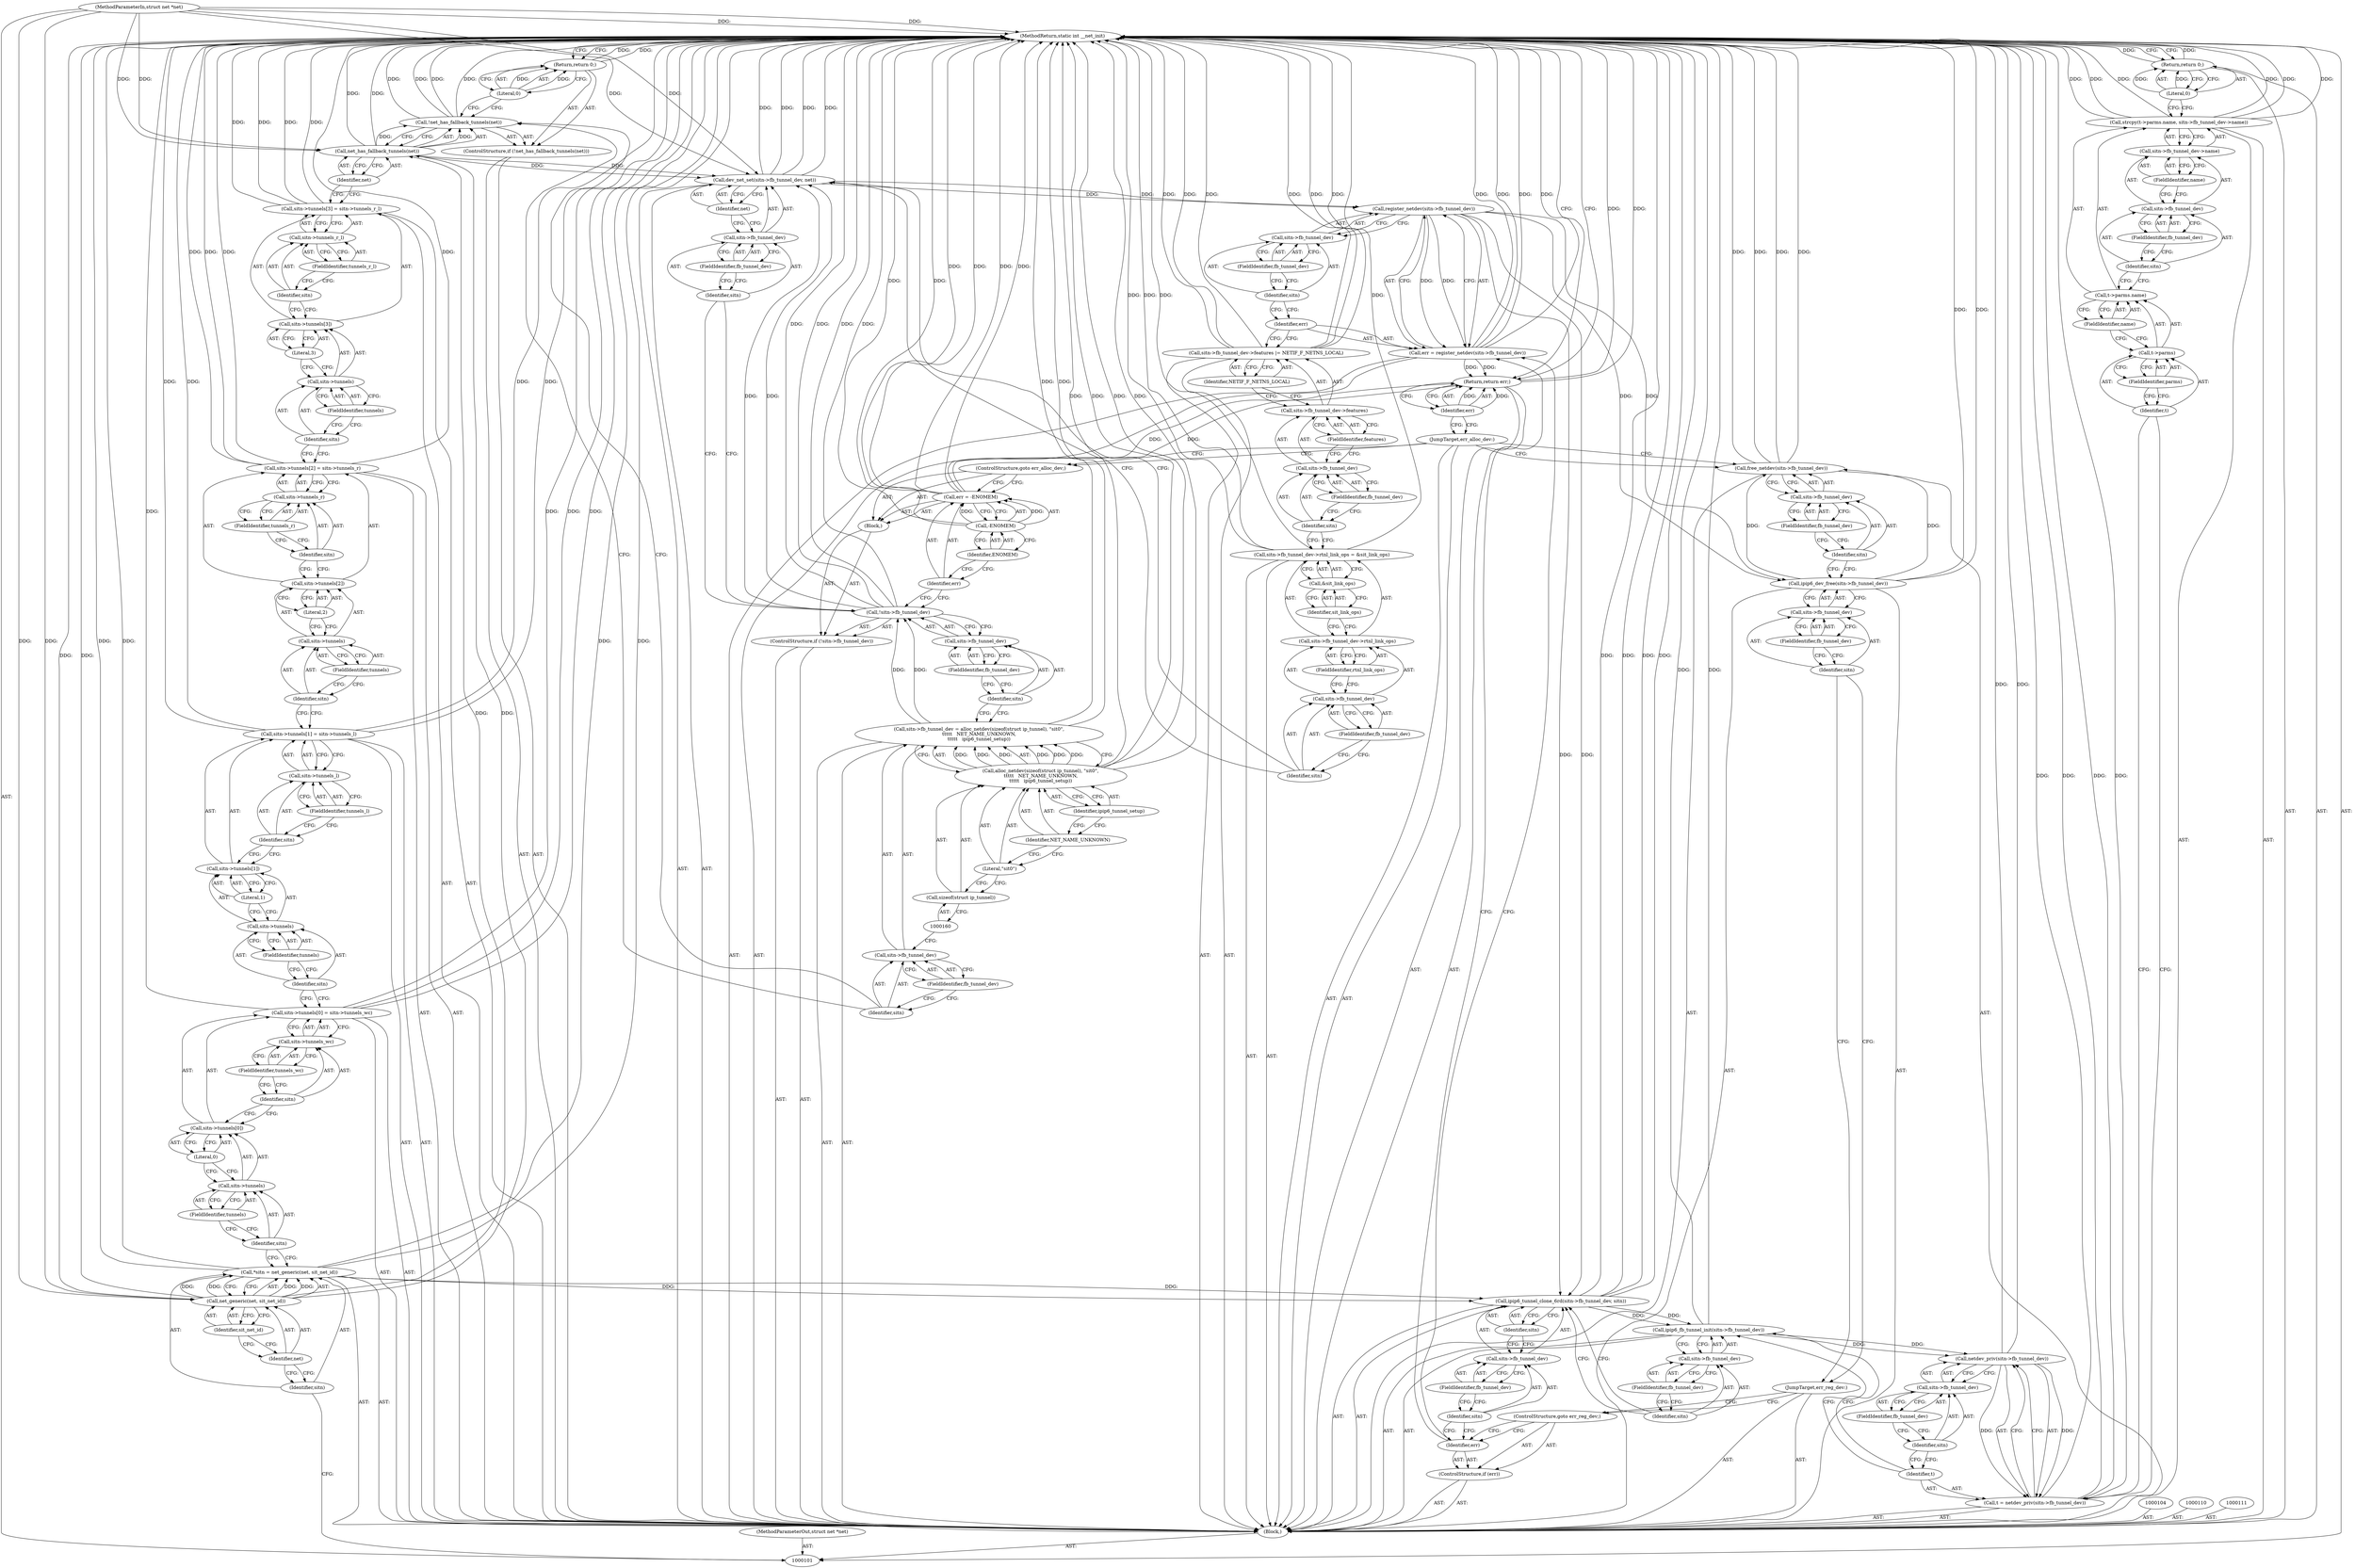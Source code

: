 digraph "0_linux_07f12b26e21ab359261bf75cfcb424fdc7daeb6d" {
"1000244" [label="(MethodReturn,static int __net_init)"];
"1000102" [label="(MethodParameterIn,struct net *net)"];
"1000346" [label="(MethodParameterOut,struct net *net)"];
"1000139" [label="(Call,sitn->tunnels[3] = sitn->tunnels_r_l)"];
"1000140" [label="(Call,sitn->tunnels[3])"];
"1000141" [label="(Call,sitn->tunnels)"];
"1000142" [label="(Identifier,sitn)"];
"1000144" [label="(Literal,3)"];
"1000145" [label="(Call,sitn->tunnels_r_l)"];
"1000146" [label="(Identifier,sitn)"];
"1000147" [label="(FieldIdentifier,tunnels_r_l)"];
"1000143" [label="(FieldIdentifier,tunnels)"];
"1000148" [label="(ControlStructure,if (!net_has_fallback_tunnels(net)))"];
"1000151" [label="(Identifier,net)"];
"1000149" [label="(Call,!net_has_fallback_tunnels(net))"];
"1000150" [label="(Call,net_has_fallback_tunnels(net))"];
"1000152" [label="(Return,return 0;)"];
"1000153" [label="(Literal,0)"];
"1000154" [label="(Call,sitn->fb_tunnel_dev = alloc_netdev(sizeof(struct ip_tunnel), \"sit0\",\n\t\t\t\t\t   NET_NAME_UNKNOWN,\n\t\t\t\t\t   ipip6_tunnel_setup))"];
"1000155" [label="(Call,sitn->fb_tunnel_dev)"];
"1000156" [label="(Identifier,sitn)"];
"1000158" [label="(Call,alloc_netdev(sizeof(struct ip_tunnel), \"sit0\",\n\t\t\t\t\t   NET_NAME_UNKNOWN,\n\t\t\t\t\t   ipip6_tunnel_setup))"];
"1000159" [label="(Call,sizeof(struct ip_tunnel))"];
"1000161" [label="(Literal,\"sit0\")"];
"1000157" [label="(FieldIdentifier,fb_tunnel_dev)"];
"1000162" [label="(Identifier,NET_NAME_UNKNOWN)"];
"1000163" [label="(Identifier,ipip6_tunnel_setup)"];
"1000164" [label="(ControlStructure,if (!sitn->fb_tunnel_dev))"];
"1000168" [label="(FieldIdentifier,fb_tunnel_dev)"];
"1000169" [label="(Block,)"];
"1000165" [label="(Call,!sitn->fb_tunnel_dev)"];
"1000166" [label="(Call,sitn->fb_tunnel_dev)"];
"1000167" [label="(Identifier,sitn)"];
"1000170" [label="(Call,err = -ENOMEM)"];
"1000171" [label="(Identifier,err)"];
"1000172" [label="(Call,-ENOMEM)"];
"1000173" [label="(Identifier,ENOMEM)"];
"1000103" [label="(Block,)"];
"1000174" [label="(ControlStructure,goto err_alloc_dev;)"];
"1000175" [label="(Call,dev_net_set(sitn->fb_tunnel_dev, net))"];
"1000176" [label="(Call,sitn->fb_tunnel_dev)"];
"1000177" [label="(Identifier,sitn)"];
"1000178" [label="(FieldIdentifier,fb_tunnel_dev)"];
"1000179" [label="(Identifier,net)"];
"1000180" [label="(Call,sitn->fb_tunnel_dev->rtnl_link_ops = &sit_link_ops)"];
"1000181" [label="(Call,sitn->fb_tunnel_dev->rtnl_link_ops)"];
"1000182" [label="(Call,sitn->fb_tunnel_dev)"];
"1000183" [label="(Identifier,sitn)"];
"1000185" [label="(FieldIdentifier,rtnl_link_ops)"];
"1000186" [label="(Call,&sit_link_ops)"];
"1000187" [label="(Identifier,sit_link_ops)"];
"1000184" [label="(FieldIdentifier,fb_tunnel_dev)"];
"1000188" [label="(Call,sitn->fb_tunnel_dev->features |= NETIF_F_NETNS_LOCAL)"];
"1000189" [label="(Call,sitn->fb_tunnel_dev->features)"];
"1000190" [label="(Call,sitn->fb_tunnel_dev)"];
"1000191" [label="(Identifier,sitn)"];
"1000193" [label="(FieldIdentifier,features)"];
"1000194" [label="(Identifier,NETIF_F_NETNS_LOCAL)"];
"1000192" [label="(FieldIdentifier,fb_tunnel_dev)"];
"1000195" [label="(Call,err = register_netdev(sitn->fb_tunnel_dev))"];
"1000196" [label="(Identifier,err)"];
"1000198" [label="(Call,sitn->fb_tunnel_dev)"];
"1000199" [label="(Identifier,sitn)"];
"1000200" [label="(FieldIdentifier,fb_tunnel_dev)"];
"1000197" [label="(Call,register_netdev(sitn->fb_tunnel_dev))"];
"1000105" [label="(Call,*sitn = net_generic(net, sit_net_id))"];
"1000106" [label="(Identifier,sitn)"];
"1000107" [label="(Call,net_generic(net, sit_net_id))"];
"1000108" [label="(Identifier,net)"];
"1000109" [label="(Identifier,sit_net_id)"];
"1000201" [label="(ControlStructure,if (err))"];
"1000202" [label="(Identifier,err)"];
"1000203" [label="(ControlStructure,goto err_reg_dev;)"];
"1000204" [label="(Call,ipip6_tunnel_clone_6rd(sitn->fb_tunnel_dev, sitn))"];
"1000205" [label="(Call,sitn->fb_tunnel_dev)"];
"1000206" [label="(Identifier,sitn)"];
"1000207" [label="(FieldIdentifier,fb_tunnel_dev)"];
"1000208" [label="(Identifier,sitn)"];
"1000209" [label="(Call,ipip6_fb_tunnel_init(sitn->fb_tunnel_dev))"];
"1000210" [label="(Call,sitn->fb_tunnel_dev)"];
"1000211" [label="(Identifier,sitn)"];
"1000212" [label="(FieldIdentifier,fb_tunnel_dev)"];
"1000213" [label="(Call,t = netdev_priv(sitn->fb_tunnel_dev))"];
"1000214" [label="(Identifier,t)"];
"1000216" [label="(Call,sitn->fb_tunnel_dev)"];
"1000217" [label="(Identifier,sitn)"];
"1000218" [label="(FieldIdentifier,fb_tunnel_dev)"];
"1000215" [label="(Call,netdev_priv(sitn->fb_tunnel_dev))"];
"1000219" [label="(Call,strcpy(t->parms.name, sitn->fb_tunnel_dev->name))"];
"1000223" [label="(FieldIdentifier,parms)"];
"1000224" [label="(FieldIdentifier,name)"];
"1000225" [label="(Call,sitn->fb_tunnel_dev->name)"];
"1000226" [label="(Call,sitn->fb_tunnel_dev)"];
"1000227" [label="(Identifier,sitn)"];
"1000228" [label="(FieldIdentifier,fb_tunnel_dev)"];
"1000229" [label="(FieldIdentifier,name)"];
"1000220" [label="(Call,t->parms.name)"];
"1000221" [label="(Call,t->parms)"];
"1000222" [label="(Identifier,t)"];
"1000230" [label="(Return,return 0;)"];
"1000231" [label="(Literal,0)"];
"1000232" [label="(JumpTarget,err_reg_dev:)"];
"1000234" [label="(Call,sitn->fb_tunnel_dev)"];
"1000235" [label="(Identifier,sitn)"];
"1000233" [label="(Call,ipip6_dev_free(sitn->fb_tunnel_dev))"];
"1000236" [label="(FieldIdentifier,fb_tunnel_dev)"];
"1000237" [label="(Call,free_netdev(sitn->fb_tunnel_dev))"];
"1000238" [label="(Call,sitn->fb_tunnel_dev)"];
"1000239" [label="(Identifier,sitn)"];
"1000240" [label="(FieldIdentifier,fb_tunnel_dev)"];
"1000241" [label="(JumpTarget,err_alloc_dev:)"];
"1000242" [label="(Return,return err;)"];
"1000243" [label="(Identifier,err)"];
"1000112" [label="(Call,sitn->tunnels[0] = sitn->tunnels_wc)"];
"1000113" [label="(Call,sitn->tunnels[0])"];
"1000114" [label="(Call,sitn->tunnels)"];
"1000115" [label="(Identifier,sitn)"];
"1000117" [label="(Literal,0)"];
"1000118" [label="(Call,sitn->tunnels_wc)"];
"1000119" [label="(Identifier,sitn)"];
"1000120" [label="(FieldIdentifier,tunnels_wc)"];
"1000116" [label="(FieldIdentifier,tunnels)"];
"1000121" [label="(Call,sitn->tunnels[1] = sitn->tunnels_l)"];
"1000122" [label="(Call,sitn->tunnels[1])"];
"1000123" [label="(Call,sitn->tunnels)"];
"1000124" [label="(Identifier,sitn)"];
"1000126" [label="(Literal,1)"];
"1000127" [label="(Call,sitn->tunnels_l)"];
"1000128" [label="(Identifier,sitn)"];
"1000129" [label="(FieldIdentifier,tunnels_l)"];
"1000125" [label="(FieldIdentifier,tunnels)"];
"1000130" [label="(Call,sitn->tunnels[2] = sitn->tunnels_r)"];
"1000131" [label="(Call,sitn->tunnels[2])"];
"1000132" [label="(Call,sitn->tunnels)"];
"1000133" [label="(Identifier,sitn)"];
"1000135" [label="(Literal,2)"];
"1000136" [label="(Call,sitn->tunnels_r)"];
"1000137" [label="(Identifier,sitn)"];
"1000138" [label="(FieldIdentifier,tunnels_r)"];
"1000134" [label="(FieldIdentifier,tunnels)"];
"1000244" -> "1000101"  [label="AST: "];
"1000244" -> "1000152"  [label="CFG: "];
"1000244" -> "1000230"  [label="CFG: "];
"1000244" -> "1000242"  [label="CFG: "];
"1000188" -> "1000244"  [label="DDG: "];
"1000188" -> "1000244"  [label="DDG: "];
"1000188" -> "1000244"  [label="DDG: "];
"1000215" -> "1000244"  [label="DDG: "];
"1000175" -> "1000244"  [label="DDG: "];
"1000175" -> "1000244"  [label="DDG: "];
"1000154" -> "1000244"  [label="DDG: "];
"1000180" -> "1000244"  [label="DDG: "];
"1000180" -> "1000244"  [label="DDG: "];
"1000121" -> "1000244"  [label="DDG: "];
"1000121" -> "1000244"  [label="DDG: "];
"1000112" -> "1000244"  [label="DDG: "];
"1000112" -> "1000244"  [label="DDG: "];
"1000195" -> "1000244"  [label="DDG: "];
"1000195" -> "1000244"  [label="DDG: "];
"1000170" -> "1000244"  [label="DDG: "];
"1000170" -> "1000244"  [label="DDG: "];
"1000219" -> "1000244"  [label="DDG: "];
"1000219" -> "1000244"  [label="DDG: "];
"1000219" -> "1000244"  [label="DDG: "];
"1000237" -> "1000244"  [label="DDG: "];
"1000237" -> "1000244"  [label="DDG: "];
"1000209" -> "1000244"  [label="DDG: "];
"1000105" -> "1000244"  [label="DDG: "];
"1000105" -> "1000244"  [label="DDG: "];
"1000150" -> "1000244"  [label="DDG: "];
"1000233" -> "1000244"  [label="DDG: "];
"1000213" -> "1000244"  [label="DDG: "];
"1000213" -> "1000244"  [label="DDG: "];
"1000165" -> "1000244"  [label="DDG: "];
"1000165" -> "1000244"  [label="DDG: "];
"1000139" -> "1000244"  [label="DDG: "];
"1000139" -> "1000244"  [label="DDG: "];
"1000204" -> "1000244"  [label="DDG: "];
"1000204" -> "1000244"  [label="DDG: "];
"1000149" -> "1000244"  [label="DDG: "];
"1000149" -> "1000244"  [label="DDG: "];
"1000102" -> "1000244"  [label="DDG: "];
"1000172" -> "1000244"  [label="DDG: "];
"1000130" -> "1000244"  [label="DDG: "];
"1000130" -> "1000244"  [label="DDG: "];
"1000158" -> "1000244"  [label="DDG: "];
"1000158" -> "1000244"  [label="DDG: "];
"1000107" -> "1000244"  [label="DDG: "];
"1000230" -> "1000244"  [label="DDG: "];
"1000152" -> "1000244"  [label="DDG: "];
"1000242" -> "1000244"  [label="DDG: "];
"1000102" -> "1000101"  [label="AST: "];
"1000102" -> "1000244"  [label="DDG: "];
"1000102" -> "1000107"  [label="DDG: "];
"1000102" -> "1000150"  [label="DDG: "];
"1000102" -> "1000175"  [label="DDG: "];
"1000346" -> "1000101"  [label="AST: "];
"1000139" -> "1000103"  [label="AST: "];
"1000139" -> "1000145"  [label="CFG: "];
"1000140" -> "1000139"  [label="AST: "];
"1000145" -> "1000139"  [label="AST: "];
"1000151" -> "1000139"  [label="CFG: "];
"1000139" -> "1000244"  [label="DDG: "];
"1000139" -> "1000244"  [label="DDG: "];
"1000140" -> "1000139"  [label="AST: "];
"1000140" -> "1000144"  [label="CFG: "];
"1000141" -> "1000140"  [label="AST: "];
"1000144" -> "1000140"  [label="AST: "];
"1000146" -> "1000140"  [label="CFG: "];
"1000141" -> "1000140"  [label="AST: "];
"1000141" -> "1000143"  [label="CFG: "];
"1000142" -> "1000141"  [label="AST: "];
"1000143" -> "1000141"  [label="AST: "];
"1000144" -> "1000141"  [label="CFG: "];
"1000142" -> "1000141"  [label="AST: "];
"1000142" -> "1000130"  [label="CFG: "];
"1000143" -> "1000142"  [label="CFG: "];
"1000144" -> "1000140"  [label="AST: "];
"1000144" -> "1000141"  [label="CFG: "];
"1000140" -> "1000144"  [label="CFG: "];
"1000145" -> "1000139"  [label="AST: "];
"1000145" -> "1000147"  [label="CFG: "];
"1000146" -> "1000145"  [label="AST: "];
"1000147" -> "1000145"  [label="AST: "];
"1000139" -> "1000145"  [label="CFG: "];
"1000146" -> "1000145"  [label="AST: "];
"1000146" -> "1000140"  [label="CFG: "];
"1000147" -> "1000146"  [label="CFG: "];
"1000147" -> "1000145"  [label="AST: "];
"1000147" -> "1000146"  [label="CFG: "];
"1000145" -> "1000147"  [label="CFG: "];
"1000143" -> "1000141"  [label="AST: "];
"1000143" -> "1000142"  [label="CFG: "];
"1000141" -> "1000143"  [label="CFG: "];
"1000148" -> "1000103"  [label="AST: "];
"1000149" -> "1000148"  [label="AST: "];
"1000152" -> "1000148"  [label="AST: "];
"1000151" -> "1000150"  [label="AST: "];
"1000151" -> "1000139"  [label="CFG: "];
"1000150" -> "1000151"  [label="CFG: "];
"1000149" -> "1000148"  [label="AST: "];
"1000149" -> "1000150"  [label="CFG: "];
"1000150" -> "1000149"  [label="AST: "];
"1000153" -> "1000149"  [label="CFG: "];
"1000156" -> "1000149"  [label="CFG: "];
"1000149" -> "1000244"  [label="DDG: "];
"1000149" -> "1000244"  [label="DDG: "];
"1000150" -> "1000149"  [label="DDG: "];
"1000150" -> "1000149"  [label="AST: "];
"1000150" -> "1000151"  [label="CFG: "];
"1000151" -> "1000150"  [label="AST: "];
"1000149" -> "1000150"  [label="CFG: "];
"1000150" -> "1000244"  [label="DDG: "];
"1000150" -> "1000149"  [label="DDG: "];
"1000107" -> "1000150"  [label="DDG: "];
"1000102" -> "1000150"  [label="DDG: "];
"1000150" -> "1000175"  [label="DDG: "];
"1000152" -> "1000148"  [label="AST: "];
"1000152" -> "1000153"  [label="CFG: "];
"1000153" -> "1000152"  [label="AST: "];
"1000244" -> "1000152"  [label="CFG: "];
"1000152" -> "1000244"  [label="DDG: "];
"1000153" -> "1000152"  [label="DDG: "];
"1000153" -> "1000152"  [label="AST: "];
"1000153" -> "1000149"  [label="CFG: "];
"1000152" -> "1000153"  [label="CFG: "];
"1000153" -> "1000152"  [label="DDG: "];
"1000154" -> "1000103"  [label="AST: "];
"1000154" -> "1000158"  [label="CFG: "];
"1000155" -> "1000154"  [label="AST: "];
"1000158" -> "1000154"  [label="AST: "];
"1000167" -> "1000154"  [label="CFG: "];
"1000154" -> "1000244"  [label="DDG: "];
"1000158" -> "1000154"  [label="DDG: "];
"1000158" -> "1000154"  [label="DDG: "];
"1000158" -> "1000154"  [label="DDG: "];
"1000154" -> "1000165"  [label="DDG: "];
"1000155" -> "1000154"  [label="AST: "];
"1000155" -> "1000157"  [label="CFG: "];
"1000156" -> "1000155"  [label="AST: "];
"1000157" -> "1000155"  [label="AST: "];
"1000160" -> "1000155"  [label="CFG: "];
"1000156" -> "1000155"  [label="AST: "];
"1000156" -> "1000149"  [label="CFG: "];
"1000157" -> "1000156"  [label="CFG: "];
"1000158" -> "1000154"  [label="AST: "];
"1000158" -> "1000163"  [label="CFG: "];
"1000159" -> "1000158"  [label="AST: "];
"1000161" -> "1000158"  [label="AST: "];
"1000162" -> "1000158"  [label="AST: "];
"1000163" -> "1000158"  [label="AST: "];
"1000154" -> "1000158"  [label="CFG: "];
"1000158" -> "1000244"  [label="DDG: "];
"1000158" -> "1000244"  [label="DDG: "];
"1000158" -> "1000154"  [label="DDG: "];
"1000158" -> "1000154"  [label="DDG: "];
"1000158" -> "1000154"  [label="DDG: "];
"1000159" -> "1000158"  [label="AST: "];
"1000159" -> "1000160"  [label="CFG: "];
"1000160" -> "1000159"  [label="AST: "];
"1000161" -> "1000159"  [label="CFG: "];
"1000161" -> "1000158"  [label="AST: "];
"1000161" -> "1000159"  [label="CFG: "];
"1000162" -> "1000161"  [label="CFG: "];
"1000157" -> "1000155"  [label="AST: "];
"1000157" -> "1000156"  [label="CFG: "];
"1000155" -> "1000157"  [label="CFG: "];
"1000162" -> "1000158"  [label="AST: "];
"1000162" -> "1000161"  [label="CFG: "];
"1000163" -> "1000162"  [label="CFG: "];
"1000163" -> "1000158"  [label="AST: "];
"1000163" -> "1000162"  [label="CFG: "];
"1000158" -> "1000163"  [label="CFG: "];
"1000164" -> "1000103"  [label="AST: "];
"1000165" -> "1000164"  [label="AST: "];
"1000169" -> "1000164"  [label="AST: "];
"1000168" -> "1000166"  [label="AST: "];
"1000168" -> "1000167"  [label="CFG: "];
"1000166" -> "1000168"  [label="CFG: "];
"1000169" -> "1000164"  [label="AST: "];
"1000170" -> "1000169"  [label="AST: "];
"1000174" -> "1000169"  [label="AST: "];
"1000165" -> "1000164"  [label="AST: "];
"1000165" -> "1000166"  [label="CFG: "];
"1000166" -> "1000165"  [label="AST: "];
"1000171" -> "1000165"  [label="CFG: "];
"1000177" -> "1000165"  [label="CFG: "];
"1000165" -> "1000244"  [label="DDG: "];
"1000165" -> "1000244"  [label="DDG: "];
"1000154" -> "1000165"  [label="DDG: "];
"1000165" -> "1000175"  [label="DDG: "];
"1000166" -> "1000165"  [label="AST: "];
"1000166" -> "1000168"  [label="CFG: "];
"1000167" -> "1000166"  [label="AST: "];
"1000168" -> "1000166"  [label="AST: "];
"1000165" -> "1000166"  [label="CFG: "];
"1000167" -> "1000166"  [label="AST: "];
"1000167" -> "1000154"  [label="CFG: "];
"1000168" -> "1000167"  [label="CFG: "];
"1000170" -> "1000169"  [label="AST: "];
"1000170" -> "1000172"  [label="CFG: "];
"1000171" -> "1000170"  [label="AST: "];
"1000172" -> "1000170"  [label="AST: "];
"1000174" -> "1000170"  [label="CFG: "];
"1000170" -> "1000244"  [label="DDG: "];
"1000170" -> "1000244"  [label="DDG: "];
"1000172" -> "1000170"  [label="DDG: "];
"1000170" -> "1000242"  [label="DDG: "];
"1000171" -> "1000170"  [label="AST: "];
"1000171" -> "1000165"  [label="CFG: "];
"1000173" -> "1000171"  [label="CFG: "];
"1000172" -> "1000170"  [label="AST: "];
"1000172" -> "1000173"  [label="CFG: "];
"1000173" -> "1000172"  [label="AST: "];
"1000170" -> "1000172"  [label="CFG: "];
"1000172" -> "1000244"  [label="DDG: "];
"1000172" -> "1000170"  [label="DDG: "];
"1000173" -> "1000172"  [label="AST: "];
"1000173" -> "1000171"  [label="CFG: "];
"1000172" -> "1000173"  [label="CFG: "];
"1000103" -> "1000101"  [label="AST: "];
"1000104" -> "1000103"  [label="AST: "];
"1000105" -> "1000103"  [label="AST: "];
"1000110" -> "1000103"  [label="AST: "];
"1000111" -> "1000103"  [label="AST: "];
"1000112" -> "1000103"  [label="AST: "];
"1000121" -> "1000103"  [label="AST: "];
"1000130" -> "1000103"  [label="AST: "];
"1000139" -> "1000103"  [label="AST: "];
"1000148" -> "1000103"  [label="AST: "];
"1000154" -> "1000103"  [label="AST: "];
"1000164" -> "1000103"  [label="AST: "];
"1000175" -> "1000103"  [label="AST: "];
"1000180" -> "1000103"  [label="AST: "];
"1000188" -> "1000103"  [label="AST: "];
"1000195" -> "1000103"  [label="AST: "];
"1000201" -> "1000103"  [label="AST: "];
"1000204" -> "1000103"  [label="AST: "];
"1000209" -> "1000103"  [label="AST: "];
"1000213" -> "1000103"  [label="AST: "];
"1000219" -> "1000103"  [label="AST: "];
"1000230" -> "1000103"  [label="AST: "];
"1000232" -> "1000103"  [label="AST: "];
"1000233" -> "1000103"  [label="AST: "];
"1000237" -> "1000103"  [label="AST: "];
"1000241" -> "1000103"  [label="AST: "];
"1000242" -> "1000103"  [label="AST: "];
"1000174" -> "1000169"  [label="AST: "];
"1000174" -> "1000170"  [label="CFG: "];
"1000241" -> "1000174"  [label="CFG: "];
"1000175" -> "1000103"  [label="AST: "];
"1000175" -> "1000179"  [label="CFG: "];
"1000176" -> "1000175"  [label="AST: "];
"1000179" -> "1000175"  [label="AST: "];
"1000183" -> "1000175"  [label="CFG: "];
"1000175" -> "1000244"  [label="DDG: "];
"1000175" -> "1000244"  [label="DDG: "];
"1000165" -> "1000175"  [label="DDG: "];
"1000150" -> "1000175"  [label="DDG: "];
"1000102" -> "1000175"  [label="DDG: "];
"1000175" -> "1000197"  [label="DDG: "];
"1000176" -> "1000175"  [label="AST: "];
"1000176" -> "1000178"  [label="CFG: "];
"1000177" -> "1000176"  [label="AST: "];
"1000178" -> "1000176"  [label="AST: "];
"1000179" -> "1000176"  [label="CFG: "];
"1000177" -> "1000176"  [label="AST: "];
"1000177" -> "1000165"  [label="CFG: "];
"1000178" -> "1000177"  [label="CFG: "];
"1000178" -> "1000176"  [label="AST: "];
"1000178" -> "1000177"  [label="CFG: "];
"1000176" -> "1000178"  [label="CFG: "];
"1000179" -> "1000175"  [label="AST: "];
"1000179" -> "1000176"  [label="CFG: "];
"1000175" -> "1000179"  [label="CFG: "];
"1000180" -> "1000103"  [label="AST: "];
"1000180" -> "1000186"  [label="CFG: "];
"1000181" -> "1000180"  [label="AST: "];
"1000186" -> "1000180"  [label="AST: "];
"1000191" -> "1000180"  [label="CFG: "];
"1000180" -> "1000244"  [label="DDG: "];
"1000180" -> "1000244"  [label="DDG: "];
"1000181" -> "1000180"  [label="AST: "];
"1000181" -> "1000185"  [label="CFG: "];
"1000182" -> "1000181"  [label="AST: "];
"1000185" -> "1000181"  [label="AST: "];
"1000187" -> "1000181"  [label="CFG: "];
"1000182" -> "1000181"  [label="AST: "];
"1000182" -> "1000184"  [label="CFG: "];
"1000183" -> "1000182"  [label="AST: "];
"1000184" -> "1000182"  [label="AST: "];
"1000185" -> "1000182"  [label="CFG: "];
"1000183" -> "1000182"  [label="AST: "];
"1000183" -> "1000175"  [label="CFG: "];
"1000184" -> "1000183"  [label="CFG: "];
"1000185" -> "1000181"  [label="AST: "];
"1000185" -> "1000182"  [label="CFG: "];
"1000181" -> "1000185"  [label="CFG: "];
"1000186" -> "1000180"  [label="AST: "];
"1000186" -> "1000187"  [label="CFG: "];
"1000187" -> "1000186"  [label="AST: "];
"1000180" -> "1000186"  [label="CFG: "];
"1000187" -> "1000186"  [label="AST: "];
"1000187" -> "1000181"  [label="CFG: "];
"1000186" -> "1000187"  [label="CFG: "];
"1000184" -> "1000182"  [label="AST: "];
"1000184" -> "1000183"  [label="CFG: "];
"1000182" -> "1000184"  [label="CFG: "];
"1000188" -> "1000103"  [label="AST: "];
"1000188" -> "1000194"  [label="CFG: "];
"1000189" -> "1000188"  [label="AST: "];
"1000194" -> "1000188"  [label="AST: "];
"1000196" -> "1000188"  [label="CFG: "];
"1000188" -> "1000244"  [label="DDG: "];
"1000188" -> "1000244"  [label="DDG: "];
"1000188" -> "1000244"  [label="DDG: "];
"1000189" -> "1000188"  [label="AST: "];
"1000189" -> "1000193"  [label="CFG: "];
"1000190" -> "1000189"  [label="AST: "];
"1000193" -> "1000189"  [label="AST: "];
"1000194" -> "1000189"  [label="CFG: "];
"1000190" -> "1000189"  [label="AST: "];
"1000190" -> "1000192"  [label="CFG: "];
"1000191" -> "1000190"  [label="AST: "];
"1000192" -> "1000190"  [label="AST: "];
"1000193" -> "1000190"  [label="CFG: "];
"1000191" -> "1000190"  [label="AST: "];
"1000191" -> "1000180"  [label="CFG: "];
"1000192" -> "1000191"  [label="CFG: "];
"1000193" -> "1000189"  [label="AST: "];
"1000193" -> "1000190"  [label="CFG: "];
"1000189" -> "1000193"  [label="CFG: "];
"1000194" -> "1000188"  [label="AST: "];
"1000194" -> "1000189"  [label="CFG: "];
"1000188" -> "1000194"  [label="CFG: "];
"1000192" -> "1000190"  [label="AST: "];
"1000192" -> "1000191"  [label="CFG: "];
"1000190" -> "1000192"  [label="CFG: "];
"1000195" -> "1000103"  [label="AST: "];
"1000195" -> "1000197"  [label="CFG: "];
"1000196" -> "1000195"  [label="AST: "];
"1000197" -> "1000195"  [label="AST: "];
"1000202" -> "1000195"  [label="CFG: "];
"1000195" -> "1000244"  [label="DDG: "];
"1000195" -> "1000244"  [label="DDG: "];
"1000197" -> "1000195"  [label="DDG: "];
"1000195" -> "1000242"  [label="DDG: "];
"1000196" -> "1000195"  [label="AST: "];
"1000196" -> "1000188"  [label="CFG: "];
"1000199" -> "1000196"  [label="CFG: "];
"1000198" -> "1000197"  [label="AST: "];
"1000198" -> "1000200"  [label="CFG: "];
"1000199" -> "1000198"  [label="AST: "];
"1000200" -> "1000198"  [label="AST: "];
"1000197" -> "1000198"  [label="CFG: "];
"1000199" -> "1000198"  [label="AST: "];
"1000199" -> "1000196"  [label="CFG: "];
"1000200" -> "1000199"  [label="CFG: "];
"1000200" -> "1000198"  [label="AST: "];
"1000200" -> "1000199"  [label="CFG: "];
"1000198" -> "1000200"  [label="CFG: "];
"1000197" -> "1000195"  [label="AST: "];
"1000197" -> "1000198"  [label="CFG: "];
"1000198" -> "1000197"  [label="AST: "];
"1000195" -> "1000197"  [label="CFG: "];
"1000197" -> "1000195"  [label="DDG: "];
"1000175" -> "1000197"  [label="DDG: "];
"1000197" -> "1000204"  [label="DDG: "];
"1000197" -> "1000233"  [label="DDG: "];
"1000105" -> "1000103"  [label="AST: "];
"1000105" -> "1000107"  [label="CFG: "];
"1000106" -> "1000105"  [label="AST: "];
"1000107" -> "1000105"  [label="AST: "];
"1000115" -> "1000105"  [label="CFG: "];
"1000105" -> "1000244"  [label="DDG: "];
"1000105" -> "1000244"  [label="DDG: "];
"1000107" -> "1000105"  [label="DDG: "];
"1000107" -> "1000105"  [label="DDG: "];
"1000105" -> "1000204"  [label="DDG: "];
"1000106" -> "1000105"  [label="AST: "];
"1000106" -> "1000101"  [label="CFG: "];
"1000108" -> "1000106"  [label="CFG: "];
"1000107" -> "1000105"  [label="AST: "];
"1000107" -> "1000109"  [label="CFG: "];
"1000108" -> "1000107"  [label="AST: "];
"1000109" -> "1000107"  [label="AST: "];
"1000105" -> "1000107"  [label="CFG: "];
"1000107" -> "1000244"  [label="DDG: "];
"1000107" -> "1000105"  [label="DDG: "];
"1000107" -> "1000105"  [label="DDG: "];
"1000102" -> "1000107"  [label="DDG: "];
"1000107" -> "1000150"  [label="DDG: "];
"1000108" -> "1000107"  [label="AST: "];
"1000108" -> "1000106"  [label="CFG: "];
"1000109" -> "1000108"  [label="CFG: "];
"1000109" -> "1000107"  [label="AST: "];
"1000109" -> "1000108"  [label="CFG: "];
"1000107" -> "1000109"  [label="CFG: "];
"1000201" -> "1000103"  [label="AST: "];
"1000202" -> "1000201"  [label="AST: "];
"1000203" -> "1000201"  [label="AST: "];
"1000202" -> "1000201"  [label="AST: "];
"1000202" -> "1000195"  [label="CFG: "];
"1000203" -> "1000202"  [label="CFG: "];
"1000206" -> "1000202"  [label="CFG: "];
"1000203" -> "1000201"  [label="AST: "];
"1000203" -> "1000202"  [label="CFG: "];
"1000232" -> "1000203"  [label="CFG: "];
"1000204" -> "1000103"  [label="AST: "];
"1000204" -> "1000208"  [label="CFG: "];
"1000205" -> "1000204"  [label="AST: "];
"1000208" -> "1000204"  [label="AST: "];
"1000211" -> "1000204"  [label="CFG: "];
"1000204" -> "1000244"  [label="DDG: "];
"1000204" -> "1000244"  [label="DDG: "];
"1000197" -> "1000204"  [label="DDG: "];
"1000105" -> "1000204"  [label="DDG: "];
"1000204" -> "1000209"  [label="DDG: "];
"1000205" -> "1000204"  [label="AST: "];
"1000205" -> "1000207"  [label="CFG: "];
"1000206" -> "1000205"  [label="AST: "];
"1000207" -> "1000205"  [label="AST: "];
"1000208" -> "1000205"  [label="CFG: "];
"1000206" -> "1000205"  [label="AST: "];
"1000206" -> "1000202"  [label="CFG: "];
"1000207" -> "1000206"  [label="CFG: "];
"1000207" -> "1000205"  [label="AST: "];
"1000207" -> "1000206"  [label="CFG: "];
"1000205" -> "1000207"  [label="CFG: "];
"1000208" -> "1000204"  [label="AST: "];
"1000208" -> "1000205"  [label="CFG: "];
"1000204" -> "1000208"  [label="CFG: "];
"1000209" -> "1000103"  [label="AST: "];
"1000209" -> "1000210"  [label="CFG: "];
"1000210" -> "1000209"  [label="AST: "];
"1000214" -> "1000209"  [label="CFG: "];
"1000209" -> "1000244"  [label="DDG: "];
"1000204" -> "1000209"  [label="DDG: "];
"1000209" -> "1000215"  [label="DDG: "];
"1000210" -> "1000209"  [label="AST: "];
"1000210" -> "1000212"  [label="CFG: "];
"1000211" -> "1000210"  [label="AST: "];
"1000212" -> "1000210"  [label="AST: "];
"1000209" -> "1000210"  [label="CFG: "];
"1000211" -> "1000210"  [label="AST: "];
"1000211" -> "1000204"  [label="CFG: "];
"1000212" -> "1000211"  [label="CFG: "];
"1000212" -> "1000210"  [label="AST: "];
"1000212" -> "1000211"  [label="CFG: "];
"1000210" -> "1000212"  [label="CFG: "];
"1000213" -> "1000103"  [label="AST: "];
"1000213" -> "1000215"  [label="CFG: "];
"1000214" -> "1000213"  [label="AST: "];
"1000215" -> "1000213"  [label="AST: "];
"1000222" -> "1000213"  [label="CFG: "];
"1000213" -> "1000244"  [label="DDG: "];
"1000213" -> "1000244"  [label="DDG: "];
"1000215" -> "1000213"  [label="DDG: "];
"1000214" -> "1000213"  [label="AST: "];
"1000214" -> "1000209"  [label="CFG: "];
"1000217" -> "1000214"  [label="CFG: "];
"1000216" -> "1000215"  [label="AST: "];
"1000216" -> "1000218"  [label="CFG: "];
"1000217" -> "1000216"  [label="AST: "];
"1000218" -> "1000216"  [label="AST: "];
"1000215" -> "1000216"  [label="CFG: "];
"1000217" -> "1000216"  [label="AST: "];
"1000217" -> "1000214"  [label="CFG: "];
"1000218" -> "1000217"  [label="CFG: "];
"1000218" -> "1000216"  [label="AST: "];
"1000218" -> "1000217"  [label="CFG: "];
"1000216" -> "1000218"  [label="CFG: "];
"1000215" -> "1000213"  [label="AST: "];
"1000215" -> "1000216"  [label="CFG: "];
"1000216" -> "1000215"  [label="AST: "];
"1000213" -> "1000215"  [label="CFG: "];
"1000215" -> "1000244"  [label="DDG: "];
"1000215" -> "1000213"  [label="DDG: "];
"1000209" -> "1000215"  [label="DDG: "];
"1000219" -> "1000103"  [label="AST: "];
"1000219" -> "1000225"  [label="CFG: "];
"1000220" -> "1000219"  [label="AST: "];
"1000225" -> "1000219"  [label="AST: "];
"1000231" -> "1000219"  [label="CFG: "];
"1000219" -> "1000244"  [label="DDG: "];
"1000219" -> "1000244"  [label="DDG: "];
"1000219" -> "1000244"  [label="DDG: "];
"1000223" -> "1000221"  [label="AST: "];
"1000223" -> "1000222"  [label="CFG: "];
"1000221" -> "1000223"  [label="CFG: "];
"1000224" -> "1000220"  [label="AST: "];
"1000224" -> "1000221"  [label="CFG: "];
"1000220" -> "1000224"  [label="CFG: "];
"1000225" -> "1000219"  [label="AST: "];
"1000225" -> "1000229"  [label="CFG: "];
"1000226" -> "1000225"  [label="AST: "];
"1000229" -> "1000225"  [label="AST: "];
"1000219" -> "1000225"  [label="CFG: "];
"1000226" -> "1000225"  [label="AST: "];
"1000226" -> "1000228"  [label="CFG: "];
"1000227" -> "1000226"  [label="AST: "];
"1000228" -> "1000226"  [label="AST: "];
"1000229" -> "1000226"  [label="CFG: "];
"1000227" -> "1000226"  [label="AST: "];
"1000227" -> "1000220"  [label="CFG: "];
"1000228" -> "1000227"  [label="CFG: "];
"1000228" -> "1000226"  [label="AST: "];
"1000228" -> "1000227"  [label="CFG: "];
"1000226" -> "1000228"  [label="CFG: "];
"1000229" -> "1000225"  [label="AST: "];
"1000229" -> "1000226"  [label="CFG: "];
"1000225" -> "1000229"  [label="CFG: "];
"1000220" -> "1000219"  [label="AST: "];
"1000220" -> "1000224"  [label="CFG: "];
"1000221" -> "1000220"  [label="AST: "];
"1000224" -> "1000220"  [label="AST: "];
"1000227" -> "1000220"  [label="CFG: "];
"1000221" -> "1000220"  [label="AST: "];
"1000221" -> "1000223"  [label="CFG: "];
"1000222" -> "1000221"  [label="AST: "];
"1000223" -> "1000221"  [label="AST: "];
"1000224" -> "1000221"  [label="CFG: "];
"1000222" -> "1000221"  [label="AST: "];
"1000222" -> "1000213"  [label="CFG: "];
"1000223" -> "1000222"  [label="CFG: "];
"1000230" -> "1000103"  [label="AST: "];
"1000230" -> "1000231"  [label="CFG: "];
"1000231" -> "1000230"  [label="AST: "];
"1000244" -> "1000230"  [label="CFG: "];
"1000230" -> "1000244"  [label="DDG: "];
"1000231" -> "1000230"  [label="DDG: "];
"1000231" -> "1000230"  [label="AST: "];
"1000231" -> "1000219"  [label="CFG: "];
"1000230" -> "1000231"  [label="CFG: "];
"1000231" -> "1000230"  [label="DDG: "];
"1000232" -> "1000103"  [label="AST: "];
"1000232" -> "1000203"  [label="CFG: "];
"1000235" -> "1000232"  [label="CFG: "];
"1000234" -> "1000233"  [label="AST: "];
"1000234" -> "1000236"  [label="CFG: "];
"1000235" -> "1000234"  [label="AST: "];
"1000236" -> "1000234"  [label="AST: "];
"1000233" -> "1000234"  [label="CFG: "];
"1000235" -> "1000234"  [label="AST: "];
"1000235" -> "1000232"  [label="CFG: "];
"1000236" -> "1000235"  [label="CFG: "];
"1000233" -> "1000103"  [label="AST: "];
"1000233" -> "1000234"  [label="CFG: "];
"1000234" -> "1000233"  [label="AST: "];
"1000239" -> "1000233"  [label="CFG: "];
"1000233" -> "1000244"  [label="DDG: "];
"1000197" -> "1000233"  [label="DDG: "];
"1000233" -> "1000237"  [label="DDG: "];
"1000236" -> "1000234"  [label="AST: "];
"1000236" -> "1000235"  [label="CFG: "];
"1000234" -> "1000236"  [label="CFG: "];
"1000237" -> "1000103"  [label="AST: "];
"1000237" -> "1000238"  [label="CFG: "];
"1000238" -> "1000237"  [label="AST: "];
"1000241" -> "1000237"  [label="CFG: "];
"1000237" -> "1000244"  [label="DDG: "];
"1000237" -> "1000244"  [label="DDG: "];
"1000233" -> "1000237"  [label="DDG: "];
"1000238" -> "1000237"  [label="AST: "];
"1000238" -> "1000240"  [label="CFG: "];
"1000239" -> "1000238"  [label="AST: "];
"1000240" -> "1000238"  [label="AST: "];
"1000237" -> "1000238"  [label="CFG: "];
"1000239" -> "1000238"  [label="AST: "];
"1000239" -> "1000233"  [label="CFG: "];
"1000240" -> "1000239"  [label="CFG: "];
"1000240" -> "1000238"  [label="AST: "];
"1000240" -> "1000239"  [label="CFG: "];
"1000238" -> "1000240"  [label="CFG: "];
"1000241" -> "1000103"  [label="AST: "];
"1000241" -> "1000237"  [label="CFG: "];
"1000241" -> "1000174"  [label="CFG: "];
"1000243" -> "1000241"  [label="CFG: "];
"1000242" -> "1000103"  [label="AST: "];
"1000242" -> "1000243"  [label="CFG: "];
"1000243" -> "1000242"  [label="AST: "];
"1000244" -> "1000242"  [label="CFG: "];
"1000242" -> "1000244"  [label="DDG: "];
"1000243" -> "1000242"  [label="DDG: "];
"1000170" -> "1000242"  [label="DDG: "];
"1000195" -> "1000242"  [label="DDG: "];
"1000243" -> "1000242"  [label="AST: "];
"1000243" -> "1000241"  [label="CFG: "];
"1000242" -> "1000243"  [label="CFG: "];
"1000243" -> "1000242"  [label="DDG: "];
"1000112" -> "1000103"  [label="AST: "];
"1000112" -> "1000118"  [label="CFG: "];
"1000113" -> "1000112"  [label="AST: "];
"1000118" -> "1000112"  [label="AST: "];
"1000124" -> "1000112"  [label="CFG: "];
"1000112" -> "1000244"  [label="DDG: "];
"1000112" -> "1000244"  [label="DDG: "];
"1000113" -> "1000112"  [label="AST: "];
"1000113" -> "1000117"  [label="CFG: "];
"1000114" -> "1000113"  [label="AST: "];
"1000117" -> "1000113"  [label="AST: "];
"1000119" -> "1000113"  [label="CFG: "];
"1000114" -> "1000113"  [label="AST: "];
"1000114" -> "1000116"  [label="CFG: "];
"1000115" -> "1000114"  [label="AST: "];
"1000116" -> "1000114"  [label="AST: "];
"1000117" -> "1000114"  [label="CFG: "];
"1000115" -> "1000114"  [label="AST: "];
"1000115" -> "1000105"  [label="CFG: "];
"1000116" -> "1000115"  [label="CFG: "];
"1000117" -> "1000113"  [label="AST: "];
"1000117" -> "1000114"  [label="CFG: "];
"1000113" -> "1000117"  [label="CFG: "];
"1000118" -> "1000112"  [label="AST: "];
"1000118" -> "1000120"  [label="CFG: "];
"1000119" -> "1000118"  [label="AST: "];
"1000120" -> "1000118"  [label="AST: "];
"1000112" -> "1000118"  [label="CFG: "];
"1000119" -> "1000118"  [label="AST: "];
"1000119" -> "1000113"  [label="CFG: "];
"1000120" -> "1000119"  [label="CFG: "];
"1000120" -> "1000118"  [label="AST: "];
"1000120" -> "1000119"  [label="CFG: "];
"1000118" -> "1000120"  [label="CFG: "];
"1000116" -> "1000114"  [label="AST: "];
"1000116" -> "1000115"  [label="CFG: "];
"1000114" -> "1000116"  [label="CFG: "];
"1000121" -> "1000103"  [label="AST: "];
"1000121" -> "1000127"  [label="CFG: "];
"1000122" -> "1000121"  [label="AST: "];
"1000127" -> "1000121"  [label="AST: "];
"1000133" -> "1000121"  [label="CFG: "];
"1000121" -> "1000244"  [label="DDG: "];
"1000121" -> "1000244"  [label="DDG: "];
"1000122" -> "1000121"  [label="AST: "];
"1000122" -> "1000126"  [label="CFG: "];
"1000123" -> "1000122"  [label="AST: "];
"1000126" -> "1000122"  [label="AST: "];
"1000128" -> "1000122"  [label="CFG: "];
"1000123" -> "1000122"  [label="AST: "];
"1000123" -> "1000125"  [label="CFG: "];
"1000124" -> "1000123"  [label="AST: "];
"1000125" -> "1000123"  [label="AST: "];
"1000126" -> "1000123"  [label="CFG: "];
"1000124" -> "1000123"  [label="AST: "];
"1000124" -> "1000112"  [label="CFG: "];
"1000125" -> "1000124"  [label="CFG: "];
"1000126" -> "1000122"  [label="AST: "];
"1000126" -> "1000123"  [label="CFG: "];
"1000122" -> "1000126"  [label="CFG: "];
"1000127" -> "1000121"  [label="AST: "];
"1000127" -> "1000129"  [label="CFG: "];
"1000128" -> "1000127"  [label="AST: "];
"1000129" -> "1000127"  [label="AST: "];
"1000121" -> "1000127"  [label="CFG: "];
"1000128" -> "1000127"  [label="AST: "];
"1000128" -> "1000122"  [label="CFG: "];
"1000129" -> "1000128"  [label="CFG: "];
"1000129" -> "1000127"  [label="AST: "];
"1000129" -> "1000128"  [label="CFG: "];
"1000127" -> "1000129"  [label="CFG: "];
"1000125" -> "1000123"  [label="AST: "];
"1000125" -> "1000124"  [label="CFG: "];
"1000123" -> "1000125"  [label="CFG: "];
"1000130" -> "1000103"  [label="AST: "];
"1000130" -> "1000136"  [label="CFG: "];
"1000131" -> "1000130"  [label="AST: "];
"1000136" -> "1000130"  [label="AST: "];
"1000142" -> "1000130"  [label="CFG: "];
"1000130" -> "1000244"  [label="DDG: "];
"1000130" -> "1000244"  [label="DDG: "];
"1000131" -> "1000130"  [label="AST: "];
"1000131" -> "1000135"  [label="CFG: "];
"1000132" -> "1000131"  [label="AST: "];
"1000135" -> "1000131"  [label="AST: "];
"1000137" -> "1000131"  [label="CFG: "];
"1000132" -> "1000131"  [label="AST: "];
"1000132" -> "1000134"  [label="CFG: "];
"1000133" -> "1000132"  [label="AST: "];
"1000134" -> "1000132"  [label="AST: "];
"1000135" -> "1000132"  [label="CFG: "];
"1000133" -> "1000132"  [label="AST: "];
"1000133" -> "1000121"  [label="CFG: "];
"1000134" -> "1000133"  [label="CFG: "];
"1000135" -> "1000131"  [label="AST: "];
"1000135" -> "1000132"  [label="CFG: "];
"1000131" -> "1000135"  [label="CFG: "];
"1000136" -> "1000130"  [label="AST: "];
"1000136" -> "1000138"  [label="CFG: "];
"1000137" -> "1000136"  [label="AST: "];
"1000138" -> "1000136"  [label="AST: "];
"1000130" -> "1000136"  [label="CFG: "];
"1000137" -> "1000136"  [label="AST: "];
"1000137" -> "1000131"  [label="CFG: "];
"1000138" -> "1000137"  [label="CFG: "];
"1000138" -> "1000136"  [label="AST: "];
"1000138" -> "1000137"  [label="CFG: "];
"1000136" -> "1000138"  [label="CFG: "];
"1000134" -> "1000132"  [label="AST: "];
"1000134" -> "1000133"  [label="CFG: "];
"1000132" -> "1000134"  [label="CFG: "];
}
